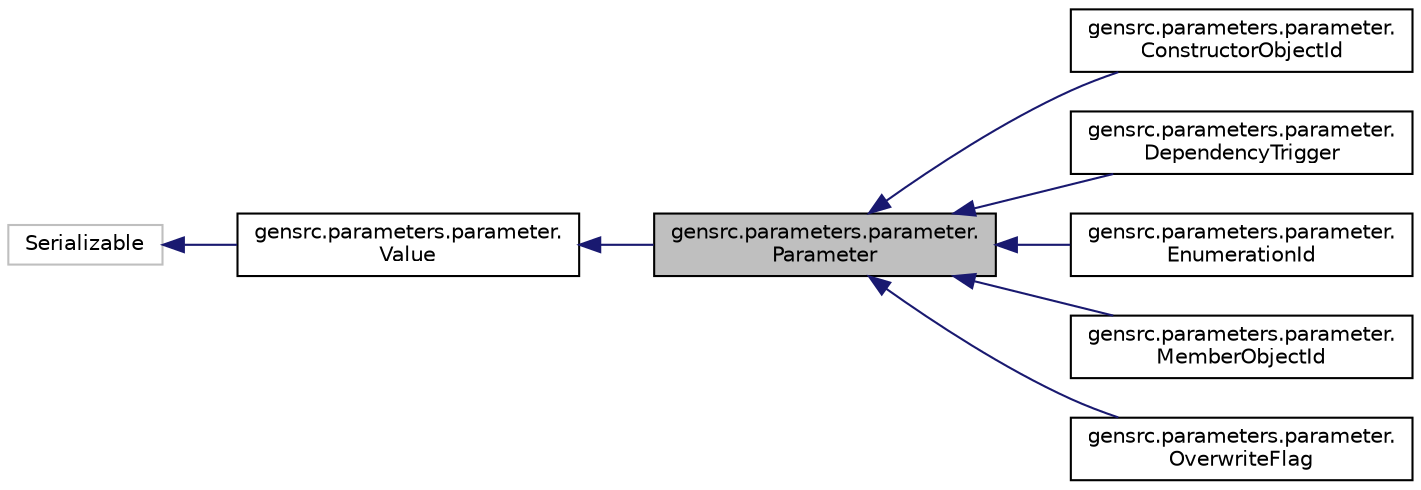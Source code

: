 digraph "gensrc.parameters.parameter.Parameter"
{
  edge [fontname="Helvetica",fontsize="10",labelfontname="Helvetica",labelfontsize="10"];
  node [fontname="Helvetica",fontsize="10",shape=record];
  rankdir="LR";
  Node0 [label="gensrc.parameters.parameter.\lParameter",height=0.2,width=0.4,color="black", fillcolor="grey75", style="filled", fontcolor="black"];
  Node1 -> Node0 [dir="back",color="midnightblue",fontsize="10",style="solid",fontname="Helvetica"];
  Node1 [label="gensrc.parameters.parameter.\lValue",height=0.2,width=0.4,color="black", fillcolor="white", style="filled",URL="$classgensrc_1_1parameters_1_1parameter_1_1_value.html"];
  Node2 -> Node1 [dir="back",color="midnightblue",fontsize="10",style="solid",fontname="Helvetica"];
  Node2 [label="Serializable",height=0.2,width=0.4,color="grey75", fillcolor="white", style="filled"];
  Node0 -> Node3 [dir="back",color="midnightblue",fontsize="10",style="solid",fontname="Helvetica"];
  Node3 [label="gensrc.parameters.parameter.\lConstructorObjectId",height=0.2,width=0.4,color="black", fillcolor="white", style="filled",URL="$classgensrc_1_1parameters_1_1parameter_1_1_constructor_object_id.html"];
  Node0 -> Node4 [dir="back",color="midnightblue",fontsize="10",style="solid",fontname="Helvetica"];
  Node4 [label="gensrc.parameters.parameter.\lDependencyTrigger",height=0.2,width=0.4,color="black", fillcolor="white", style="filled",URL="$classgensrc_1_1parameters_1_1parameter_1_1_dependency_trigger.html"];
  Node0 -> Node5 [dir="back",color="midnightblue",fontsize="10",style="solid",fontname="Helvetica"];
  Node5 [label="gensrc.parameters.parameter.\lEnumerationId",height=0.2,width=0.4,color="black", fillcolor="white", style="filled",URL="$classgensrc_1_1parameters_1_1parameter_1_1_enumeration_id.html"];
  Node0 -> Node6 [dir="back",color="midnightblue",fontsize="10",style="solid",fontname="Helvetica"];
  Node6 [label="gensrc.parameters.parameter.\lMemberObjectId",height=0.2,width=0.4,color="black", fillcolor="white", style="filled",URL="$classgensrc_1_1parameters_1_1parameter_1_1_member_object_id.html"];
  Node0 -> Node7 [dir="back",color="midnightblue",fontsize="10",style="solid",fontname="Helvetica"];
  Node7 [label="gensrc.parameters.parameter.\lOverwriteFlag",height=0.2,width=0.4,color="black", fillcolor="white", style="filled",URL="$classgensrc_1_1parameters_1_1parameter_1_1_overwrite_flag.html"];
}

